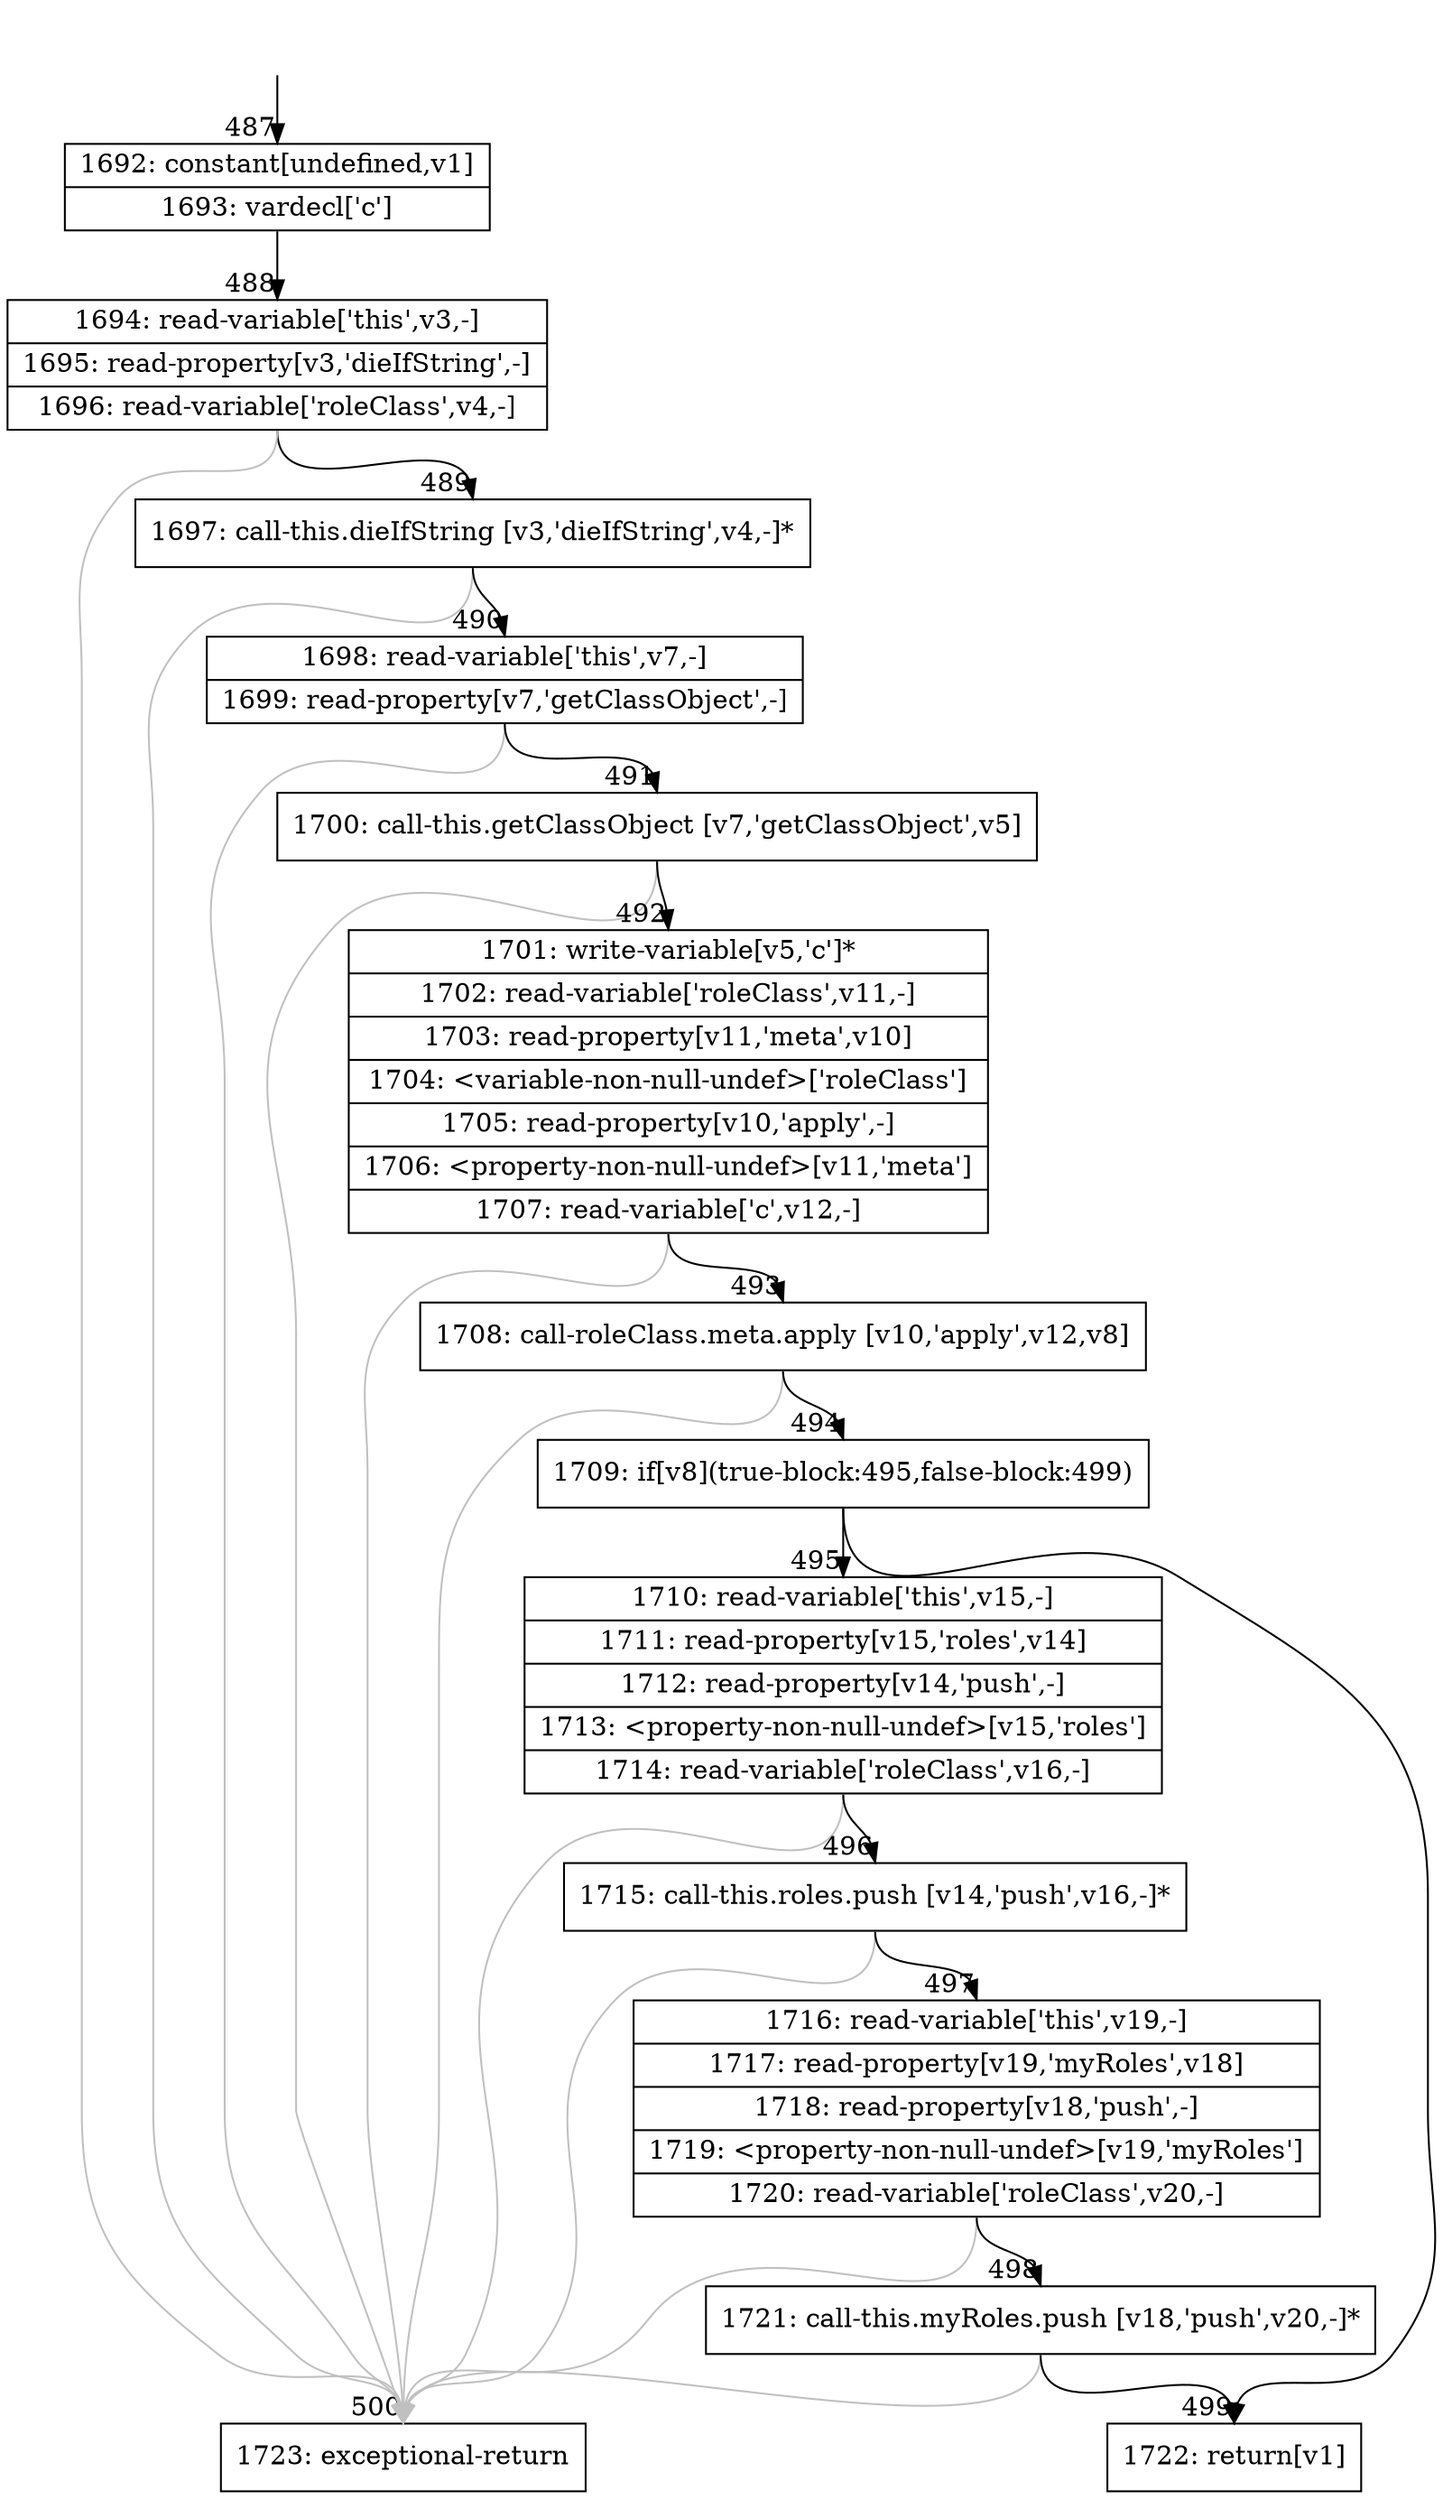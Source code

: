 digraph {
rankdir="TD"
BB_entry54[shape=none,label=""];
BB_entry54 -> BB487 [tailport=s, headport=n, headlabel="    487"]
BB487 [shape=record label="{1692: constant[undefined,v1]|1693: vardecl['c']}" ] 
BB487 -> BB488 [tailport=s, headport=n, headlabel="      488"]
BB488 [shape=record label="{1694: read-variable['this',v3,-]|1695: read-property[v3,'dieIfString',-]|1696: read-variable['roleClass',v4,-]}" ] 
BB488 -> BB489 [tailport=s, headport=n, headlabel="      489"]
BB488 -> BB500 [tailport=s, headport=n, color=gray, headlabel="      500"]
BB489 [shape=record label="{1697: call-this.dieIfString [v3,'dieIfString',v4,-]*}" ] 
BB489 -> BB490 [tailport=s, headport=n, headlabel="      490"]
BB489 -> BB500 [tailport=s, headport=n, color=gray]
BB490 [shape=record label="{1698: read-variable['this',v7,-]|1699: read-property[v7,'getClassObject',-]}" ] 
BB490 -> BB491 [tailport=s, headport=n, headlabel="      491"]
BB490 -> BB500 [tailport=s, headport=n, color=gray]
BB491 [shape=record label="{1700: call-this.getClassObject [v7,'getClassObject',v5]}" ] 
BB491 -> BB492 [tailport=s, headport=n, headlabel="      492"]
BB491 -> BB500 [tailport=s, headport=n, color=gray]
BB492 [shape=record label="{1701: write-variable[v5,'c']*|1702: read-variable['roleClass',v11,-]|1703: read-property[v11,'meta',v10]|1704: \<variable-non-null-undef\>['roleClass']|1705: read-property[v10,'apply',-]|1706: \<property-non-null-undef\>[v11,'meta']|1707: read-variable['c',v12,-]}" ] 
BB492 -> BB493 [tailport=s, headport=n, headlabel="      493"]
BB492 -> BB500 [tailport=s, headport=n, color=gray]
BB493 [shape=record label="{1708: call-roleClass.meta.apply [v10,'apply',v12,v8]}" ] 
BB493 -> BB494 [tailport=s, headport=n, headlabel="      494"]
BB493 -> BB500 [tailport=s, headport=n, color=gray]
BB494 [shape=record label="{1709: if[v8](true-block:495,false-block:499)}" ] 
BB494 -> BB495 [tailport=s, headport=n, headlabel="      495"]
BB494 -> BB499 [tailport=s, headport=n, headlabel="      499"]
BB495 [shape=record label="{1710: read-variable['this',v15,-]|1711: read-property[v15,'roles',v14]|1712: read-property[v14,'push',-]|1713: \<property-non-null-undef\>[v15,'roles']|1714: read-variable['roleClass',v16,-]}" ] 
BB495 -> BB496 [tailport=s, headport=n, headlabel="      496"]
BB495 -> BB500 [tailport=s, headport=n, color=gray]
BB496 [shape=record label="{1715: call-this.roles.push [v14,'push',v16,-]*}" ] 
BB496 -> BB497 [tailport=s, headport=n, headlabel="      497"]
BB496 -> BB500 [tailport=s, headport=n, color=gray]
BB497 [shape=record label="{1716: read-variable['this',v19,-]|1717: read-property[v19,'myRoles',v18]|1718: read-property[v18,'push',-]|1719: \<property-non-null-undef\>[v19,'myRoles']|1720: read-variable['roleClass',v20,-]}" ] 
BB497 -> BB498 [tailport=s, headport=n, headlabel="      498"]
BB497 -> BB500 [tailport=s, headport=n, color=gray]
BB498 [shape=record label="{1721: call-this.myRoles.push [v18,'push',v20,-]*}" ] 
BB498 -> BB499 [tailport=s, headport=n]
BB498 -> BB500 [tailport=s, headport=n, color=gray]
BB499 [shape=record label="{1722: return[v1]}" ] 
BB500 [shape=record label="{1723: exceptional-return}" ] 
//#$~ 531
}
